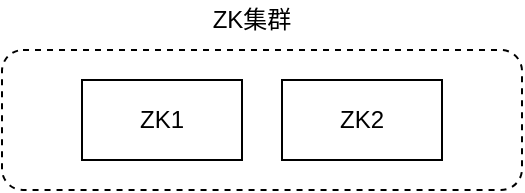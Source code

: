 <mxfile version="13.1.1" type="github">
  <diagram id="aulxN4eOuPWsLyGqAV_t" name="Page-1">
    <mxGraphModel dx="1426" dy="771" grid="1" gridSize="10" guides="1" tooltips="1" connect="1" arrows="1" fold="1" page="1" pageScale="1" pageWidth="827" pageHeight="1169" math="0" shadow="0">
      <root>
        <mxCell id="0" />
        <mxCell id="1" parent="0" />
        <mxCell id="D-ygo-tocBprTAZBaIi5-1" value="" style="rounded=1;whiteSpace=wrap;html=1;dashed=1;" vertex="1" parent="1">
          <mxGeometry x="180" y="85" width="260" height="70" as="geometry" />
        </mxCell>
        <mxCell id="r38YEO-rOw_JLl0IIFgY-1" value="ZK1" style="rounded=0;whiteSpace=wrap;html=1;" parent="1" vertex="1">
          <mxGeometry x="220" y="100" width="80" height="40" as="geometry" />
        </mxCell>
        <mxCell id="r38YEO-rOw_JLl0IIFgY-2" value="ZK2" style="rounded=0;whiteSpace=wrap;html=1;" parent="1" vertex="1">
          <mxGeometry x="320" y="100" width="80" height="40" as="geometry" />
        </mxCell>
        <mxCell id="D-ygo-tocBprTAZBaIi5-2" value="ZK集群" style="text;html=1;strokeColor=none;fillColor=none;align=center;verticalAlign=middle;whiteSpace=wrap;rounded=0;dashed=1;" vertex="1" parent="1">
          <mxGeometry x="270" y="60" width="70" height="20" as="geometry" />
        </mxCell>
      </root>
    </mxGraphModel>
  </diagram>
</mxfile>
